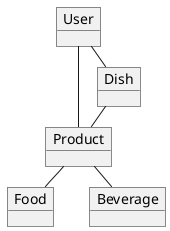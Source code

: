 @startuml
skinparam ranksep 10
       object User
       object Product
       object Food
       object Beverage
       object Dish

       User --- Product
       User --- Dish
       Dish --- Product
       Product --- Food
       Product --- Beverage

       @enduml